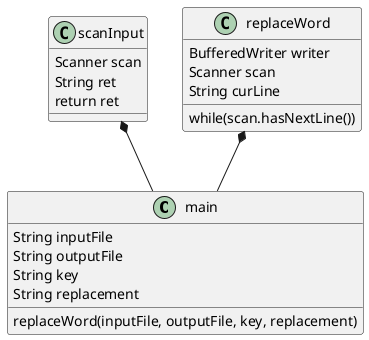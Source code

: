 @startuml
'https://plantuml.com/class-diagram

class main{
String inputFile
String outputFile
String key
String replacement
replaceWord(inputFile, outputFile, key, replacement)
}

class scanInput{
Scanner scan
String ret
return ret
}

class replaceWord{
BufferedWriter writer
Scanner scan
String curLine
while(scan.hasNextLine())
}

replaceWord *-- main
scanInput *-- main

@enduml